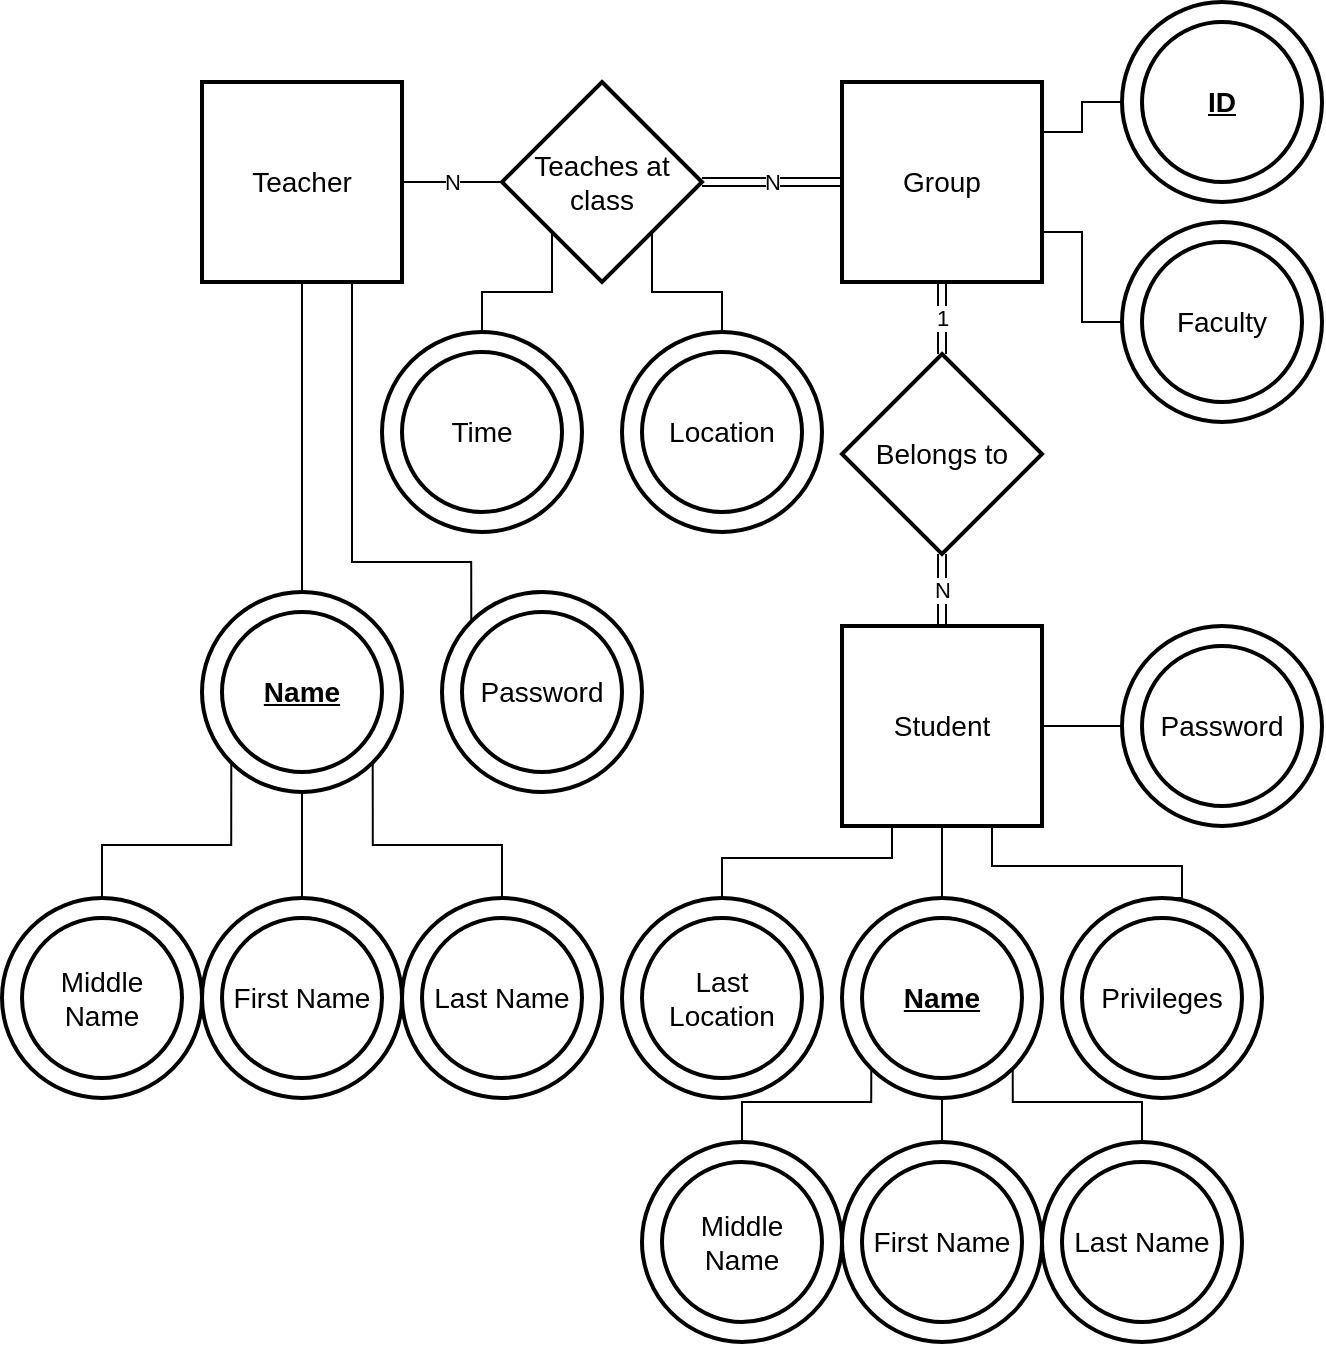 <mxfile pages="1" version="11.2.8" type="device"><diagram name="Page-1" id="e56a1550-8fbb-45ad-956c-1786394a9013"><mxGraphModel dx="663" dy="539" grid="1" gridSize="10" guides="1" tooltips="1" connect="1" arrows="1" fold="1" page="1" pageScale="1" pageWidth="1100" pageHeight="850" background="#ffffff" math="0" shadow="0"><root><mxCell id="0"/><mxCell id="1" parent="0"/><mxCell id="YsmQZ4GNo98zeM4OogDH-10" value="N" style="edgeStyle=orthogonalEdgeStyle;rounded=0;jumpStyle=none;orthogonalLoop=1;jettySize=auto;html=1;endArrow=none;endFill=0;endSize=0;" parent="1" source="YsmQZ4GNo98zeM4OogDH-1" target="YsmQZ4GNo98zeM4OogDH-9" edge="1"><mxGeometry relative="1" as="geometry"/></mxCell><mxCell id="YsmQZ4GNo98zeM4OogDH-1" value="Teacher" style="strokeWidth=2;whiteSpace=wrap;html=1;align=center;fontSize=14;" parent="1" vertex="1"><mxGeometry x="190" y="70" width="100" height="100" as="geometry"/></mxCell><mxCell id="YsmQZ4GNo98zeM4OogDH-37" style="edgeStyle=orthogonalEdgeStyle;rounded=0;jumpStyle=none;orthogonalLoop=1;jettySize=auto;html=1;exitX=1;exitY=0.25;exitDx=0;exitDy=0;entryX=0;entryY=0.5;entryDx=0;entryDy=0;endArrow=none;endFill=0;" parent="1" source="YsmQZ4GNo98zeM4OogDH-2" target="YsmQZ4GNo98zeM4OogDH-24" edge="1"><mxGeometry relative="1" as="geometry"/></mxCell><mxCell id="YsmQZ4GNo98zeM4OogDH-2" value="Group" style="strokeWidth=2;whiteSpace=wrap;html=1;align=center;fontSize=14;" parent="1" vertex="1"><mxGeometry x="510" y="70" width="100" height="100" as="geometry"/></mxCell><mxCell id="YsmQZ4GNo98zeM4OogDH-20" style="edgeStyle=orthogonalEdgeStyle;rounded=0;jumpStyle=none;orthogonalLoop=1;jettySize=auto;html=1;exitX=0.25;exitY=1;exitDx=0;exitDy=0;entryX=0.5;entryY=0;entryDx=0;entryDy=0;endArrow=none;endFill=0;endSize=0;" parent="1" source="YsmQZ4GNo98zeM4OogDH-4" target="YsmQZ4GNo98zeM4OogDH-12" edge="1"><mxGeometry relative="1" as="geometry"><Array as="points"><mxPoint x="525" y="458"/><mxPoint x="470" y="458"/></Array></mxGeometry></mxCell><mxCell id="YsmQZ4GNo98zeM4OogDH-4" value="Student" style="strokeWidth=2;whiteSpace=wrap;html=1;align=center;fontSize=14;" parent="1" vertex="1"><mxGeometry x="510" y="342" width="100" height="100" as="geometry"/></mxCell><mxCell id="YsmQZ4GNo98zeM4OogDH-7" value="1" style="edgeStyle=orthogonalEdgeStyle;rounded=0;orthogonalLoop=1;jettySize=auto;html=1;jumpStyle=none;endArrow=none;endFill=0;shape=link;" parent="1" source="YsmQZ4GNo98zeM4OogDH-6" target="YsmQZ4GNo98zeM4OogDH-2" edge="1"><mxGeometry relative="1" as="geometry"/></mxCell><mxCell id="YsmQZ4GNo98zeM4OogDH-8" value="N" style="edgeStyle=orthogonalEdgeStyle;rounded=0;orthogonalLoop=1;jettySize=auto;html=1;endArrow=none;endFill=0;shape=link;" parent="1" source="YsmQZ4GNo98zeM4OogDH-6" target="YsmQZ4GNo98zeM4OogDH-4" edge="1"><mxGeometry relative="1" as="geometry"/></mxCell><mxCell id="YsmQZ4GNo98zeM4OogDH-6" value="Belongs to" style="shape=rhombus;strokeWidth=2;fontSize=17;perimeter=rhombusPerimeter;whiteSpace=wrap;html=1;align=center;fontSize=14;" parent="1" vertex="1"><mxGeometry x="510" y="206" width="100" height="100" as="geometry"/></mxCell><mxCell id="YsmQZ4GNo98zeM4OogDH-11" value="N" style="edgeStyle=orthogonalEdgeStyle;rounded=0;jumpStyle=none;orthogonalLoop=1;jettySize=auto;html=1;endArrow=none;endFill=0;shape=link;" parent="1" source="YsmQZ4GNo98zeM4OogDH-9" target="YsmQZ4GNo98zeM4OogDH-2" edge="1"><mxGeometry relative="1" as="geometry"/></mxCell><mxCell id="YsmQZ4GNo98zeM4OogDH-9" value="Teaches at class" style="shape=rhombus;strokeWidth=2;fontSize=17;perimeter=rhombusPerimeter;whiteSpace=wrap;html=1;align=center;fontSize=14;" parent="1" vertex="1"><mxGeometry x="340" y="70" width="100" height="100" as="geometry"/></mxCell><mxCell id="YsmQZ4GNo98zeM4OogDH-12" value="Last Location" style="ellipse;shape=doubleEllipse;margin=10;strokeWidth=2;fontSize=14;whiteSpace=wrap;html=1;align=center;" parent="1" vertex="1"><mxGeometry x="400" y="478" width="100" height="100" as="geometry"/></mxCell><mxCell id="YsmQZ4GNo98zeM4OogDH-33" style="edgeStyle=orthogonalEdgeStyle;rounded=0;jumpStyle=none;orthogonalLoop=1;jettySize=auto;html=1;exitX=0.5;exitY=0;exitDx=0;exitDy=0;entryX=0.5;entryY=1;entryDx=0;entryDy=0;endArrow=none;endFill=0;endSize=0;" parent="1" source="YsmQZ4GNo98zeM4OogDH-15" target="YsmQZ4GNo98zeM4OogDH-4" edge="1"><mxGeometry relative="1" as="geometry"/></mxCell><mxCell id="YsmQZ4GNo98zeM4OogDH-15" value="&lt;u&gt;&lt;b&gt;Name&lt;/b&gt;&lt;/u&gt;" style="ellipse;shape=doubleEllipse;margin=10;strokeWidth=2;fontSize=14;whiteSpace=wrap;html=1;align=center;labelBorderColor=none;" parent="1" vertex="1"><mxGeometry x="510" y="478" width="100" height="100" as="geometry"/></mxCell><mxCell id="YsmQZ4GNo98zeM4OogDH-26" value="" style="edgeStyle=orthogonalEdgeStyle;rounded=0;jumpStyle=none;orthogonalLoop=1;jettySize=auto;html=1;endArrow=none;endFill=0;endSize=0;entryX=0;entryY=1;entryDx=0;entryDy=0;" parent="1" source="YsmQZ4GNo98zeM4OogDH-21" target="YsmQZ4GNo98zeM4OogDH-9" edge="1"><mxGeometry relative="1" as="geometry"/></mxCell><mxCell id="YsmQZ4GNo98zeM4OogDH-21" value="Time" style="ellipse;shape=doubleEllipse;margin=10;strokeWidth=2;fontSize=14;whiteSpace=wrap;html=1;align=center;" parent="1" vertex="1"><mxGeometry x="280" y="195" width="100" height="100" as="geometry"/></mxCell><mxCell id="YsmQZ4GNo98zeM4OogDH-24" value="&lt;u&gt;&lt;b&gt;ID&lt;/b&gt;&lt;/u&gt;" style="ellipse;shape=doubleEllipse;margin=10;strokeWidth=2;fontSize=14;whiteSpace=wrap;html=1;align=center;" parent="1" vertex="1"><mxGeometry x="650" y="30" width="100" height="100" as="geometry"/></mxCell><mxCell id="YsmQZ4GNo98zeM4OogDH-30" style="edgeStyle=orthogonalEdgeStyle;rounded=0;jumpStyle=none;orthogonalLoop=1;jettySize=auto;html=1;exitX=0.5;exitY=0;exitDx=0;exitDy=0;entryX=1;entryY=1;entryDx=0;entryDy=0;endArrow=none;endFill=0;endSize=0;" parent="1" source="YsmQZ4GNo98zeM4OogDH-27" target="YsmQZ4GNo98zeM4OogDH-9" edge="1"><mxGeometry relative="1" as="geometry"/></mxCell><mxCell id="YsmQZ4GNo98zeM4OogDH-27" value="Location" style="ellipse;shape=doubleEllipse;margin=10;strokeWidth=2;fontSize=14;whiteSpace=wrap;html=1;align=center;" parent="1" vertex="1"><mxGeometry x="400" y="195" width="100" height="100" as="geometry"/></mxCell><mxCell id="YsmQZ4GNo98zeM4OogDH-32" value="" style="edgeStyle=orthogonalEdgeStyle;rounded=0;jumpStyle=none;orthogonalLoop=1;jettySize=auto;html=1;endArrow=none;endFill=0;endSize=0;" parent="1" source="YsmQZ4GNo98zeM4OogDH-31" target="YsmQZ4GNo98zeM4OogDH-1" edge="1"><mxGeometry relative="1" as="geometry"/></mxCell><mxCell id="YsmQZ4GNo98zeM4OogDH-31" value="&lt;u&gt;&lt;b&gt;Name&lt;/b&gt;&lt;/u&gt;" style="ellipse;shape=doubleEllipse;margin=10;strokeWidth=2;fontSize=14;whiteSpace=wrap;html=1;align=center;" parent="1" vertex="1"><mxGeometry x="190" y="325" width="100" height="100" as="geometry"/></mxCell><mxCell id="YsmQZ4GNo98zeM4OogDH-35" style="edgeStyle=orthogonalEdgeStyle;rounded=0;jumpStyle=none;orthogonalLoop=1;jettySize=auto;html=1;exitX=0.5;exitY=0;exitDx=0;exitDy=0;entryX=0.75;entryY=1;entryDx=0;entryDy=0;endArrow=none;endFill=0;endSize=0;" parent="1" source="YsmQZ4GNo98zeM4OogDH-34" target="YsmQZ4GNo98zeM4OogDH-4" edge="1"><mxGeometry relative="1" as="geometry"><Array as="points"><mxPoint x="680" y="462"/><mxPoint x="585" y="462"/></Array></mxGeometry></mxCell><mxCell id="YsmQZ4GNo98zeM4OogDH-34" value="Privileges" style="ellipse;shape=doubleEllipse;margin=10;strokeWidth=2;fontSize=14;whiteSpace=wrap;html=1;align=center;" parent="1" vertex="1"><mxGeometry x="620" y="478" width="100" height="100" as="geometry"/></mxCell><mxCell id="YsmQZ4GNo98zeM4OogDH-39" style="edgeStyle=orthogonalEdgeStyle;rounded=0;jumpStyle=none;orthogonalLoop=1;jettySize=auto;html=1;exitX=0;exitY=0.5;exitDx=0;exitDy=0;entryX=1;entryY=0.75;entryDx=0;entryDy=0;endArrow=none;endFill=0;" parent="1" source="YsmQZ4GNo98zeM4OogDH-38" target="YsmQZ4GNo98zeM4OogDH-2" edge="1"><mxGeometry relative="1" as="geometry"/></mxCell><mxCell id="YsmQZ4GNo98zeM4OogDH-38" value="Faculty" style="ellipse;shape=doubleEllipse;margin=10;strokeWidth=2;fontSize=14;whiteSpace=wrap;html=1;align=center;" parent="1" vertex="1"><mxGeometry x="650" y="140" width="100" height="100" as="geometry"/></mxCell><mxCell id="YsmQZ4GNo98zeM4OogDH-41" style="edgeStyle=orthogonalEdgeStyle;rounded=0;jumpStyle=none;orthogonalLoop=1;jettySize=auto;html=1;exitX=0;exitY=0;exitDx=0;exitDy=0;entryX=0.75;entryY=1;entryDx=0;entryDy=0;endArrow=none;endFill=0;" parent="1" source="YsmQZ4GNo98zeM4OogDH-40" target="YsmQZ4GNo98zeM4OogDH-1" edge="1"><mxGeometry relative="1" as="geometry"><Array as="points"><mxPoint x="325" y="310"/><mxPoint x="265" y="310"/></Array></mxGeometry></mxCell><mxCell id="YsmQZ4GNo98zeM4OogDH-40" value="Password" style="ellipse;shape=doubleEllipse;margin=10;strokeWidth=2;fontSize=14;whiteSpace=wrap;html=1;align=center;" parent="1" vertex="1"><mxGeometry x="310" y="325" width="100" height="100" as="geometry"/></mxCell><mxCell id="6Zgm4mIKb87NruqSksib-2" value="" style="edgeStyle=orthogonalEdgeStyle;rounded=0;orthogonalLoop=1;jettySize=auto;html=1;endArrow=none;endFill=0;" edge="1" parent="1" source="6Zgm4mIKb87NruqSksib-1" target="YsmQZ4GNo98zeM4OogDH-4"><mxGeometry relative="1" as="geometry"/></mxCell><mxCell id="6Zgm4mIKb87NruqSksib-1" value="Password" style="ellipse;shape=doubleEllipse;margin=10;strokeWidth=2;fontSize=14;whiteSpace=wrap;html=1;align=center;" vertex="1" parent="1"><mxGeometry x="650" y="342" width="100" height="100" as="geometry"/></mxCell><mxCell id="6Zgm4mIKb87NruqSksib-4" value="" style="edgeStyle=orthogonalEdgeStyle;rounded=0;orthogonalLoop=1;jettySize=auto;html=1;endArrow=none;endFill=0;" edge="1" parent="1" source="6Zgm4mIKb87NruqSksib-3" target="YsmQZ4GNo98zeM4OogDH-31"><mxGeometry relative="1" as="geometry"/></mxCell><mxCell id="6Zgm4mIKb87NruqSksib-3" value="First Name" style="ellipse;shape=doubleEllipse;margin=10;strokeWidth=2;fontSize=14;whiteSpace=wrap;html=1;align=center;" vertex="1" parent="1"><mxGeometry x="190" y="478" width="100" height="100" as="geometry"/></mxCell><mxCell id="6Zgm4mIKb87NruqSksib-6" style="edgeStyle=orthogonalEdgeStyle;rounded=0;orthogonalLoop=1;jettySize=auto;html=1;exitX=0.5;exitY=0;exitDx=0;exitDy=0;entryX=1;entryY=1;entryDx=0;entryDy=0;endArrow=none;endFill=0;" edge="1" parent="1" source="6Zgm4mIKb87NruqSksib-5" target="YsmQZ4GNo98zeM4OogDH-31"><mxGeometry relative="1" as="geometry"/></mxCell><mxCell id="6Zgm4mIKb87NruqSksib-5" value="Last Name" style="ellipse;shape=doubleEllipse;margin=10;strokeWidth=2;fontSize=14;whiteSpace=wrap;html=1;align=center;" vertex="1" parent="1"><mxGeometry x="290" y="478" width="100" height="100" as="geometry"/></mxCell><mxCell id="6Zgm4mIKb87NruqSksib-8" style="edgeStyle=orthogonalEdgeStyle;rounded=0;orthogonalLoop=1;jettySize=auto;html=1;exitX=0.5;exitY=0;exitDx=0;exitDy=0;entryX=0;entryY=1;entryDx=0;entryDy=0;endArrow=none;endFill=0;" edge="1" parent="1" source="6Zgm4mIKb87NruqSksib-7" target="YsmQZ4GNo98zeM4OogDH-31"><mxGeometry relative="1" as="geometry"/></mxCell><mxCell id="6Zgm4mIKb87NruqSksib-7" value="Middle Name" style="ellipse;shape=doubleEllipse;margin=10;strokeWidth=2;fontSize=14;whiteSpace=wrap;html=1;align=center;" vertex="1" parent="1"><mxGeometry x="90" y="478" width="100" height="100" as="geometry"/></mxCell><mxCell id="6Zgm4mIKb87NruqSksib-12" value="" style="edgeStyle=orthogonalEdgeStyle;rounded=0;orthogonalLoop=1;jettySize=auto;html=1;endArrow=none;endFill=0;" edge="1" parent="1" source="6Zgm4mIKb87NruqSksib-9" target="YsmQZ4GNo98zeM4OogDH-15"><mxGeometry relative="1" as="geometry"/></mxCell><mxCell id="6Zgm4mIKb87NruqSksib-9" value="First Name" style="ellipse;shape=doubleEllipse;margin=10;strokeWidth=2;fontSize=14;whiteSpace=wrap;html=1;align=center;" vertex="1" parent="1"><mxGeometry x="510" y="600" width="100" height="100" as="geometry"/></mxCell><mxCell id="6Zgm4mIKb87NruqSksib-13" style="edgeStyle=orthogonalEdgeStyle;rounded=0;orthogonalLoop=1;jettySize=auto;html=1;exitX=0.5;exitY=0;exitDx=0;exitDy=0;entryX=1;entryY=1;entryDx=0;entryDy=0;endArrow=none;endFill=0;" edge="1" parent="1" source="6Zgm4mIKb87NruqSksib-10" target="YsmQZ4GNo98zeM4OogDH-15"><mxGeometry relative="1" as="geometry"/></mxCell><mxCell id="6Zgm4mIKb87NruqSksib-10" value="Last Name" style="ellipse;shape=doubleEllipse;margin=10;strokeWidth=2;fontSize=14;whiteSpace=wrap;html=1;align=center;" vertex="1" parent="1"><mxGeometry x="610" y="600" width="100" height="100" as="geometry"/></mxCell><mxCell id="6Zgm4mIKb87NruqSksib-14" style="edgeStyle=orthogonalEdgeStyle;rounded=0;orthogonalLoop=1;jettySize=auto;html=1;exitX=0.5;exitY=0;exitDx=0;exitDy=0;entryX=0;entryY=1;entryDx=0;entryDy=0;endArrow=none;endFill=0;" edge="1" parent="1" source="6Zgm4mIKb87NruqSksib-11" target="YsmQZ4GNo98zeM4OogDH-15"><mxGeometry relative="1" as="geometry"/></mxCell><mxCell id="6Zgm4mIKb87NruqSksib-11" value="Middle Name" style="ellipse;shape=doubleEllipse;margin=10;strokeWidth=2;fontSize=14;whiteSpace=wrap;html=1;align=center;" vertex="1" parent="1"><mxGeometry x="410" y="600" width="100" height="100" as="geometry"/></mxCell></root></mxGraphModel></diagram></mxfile>